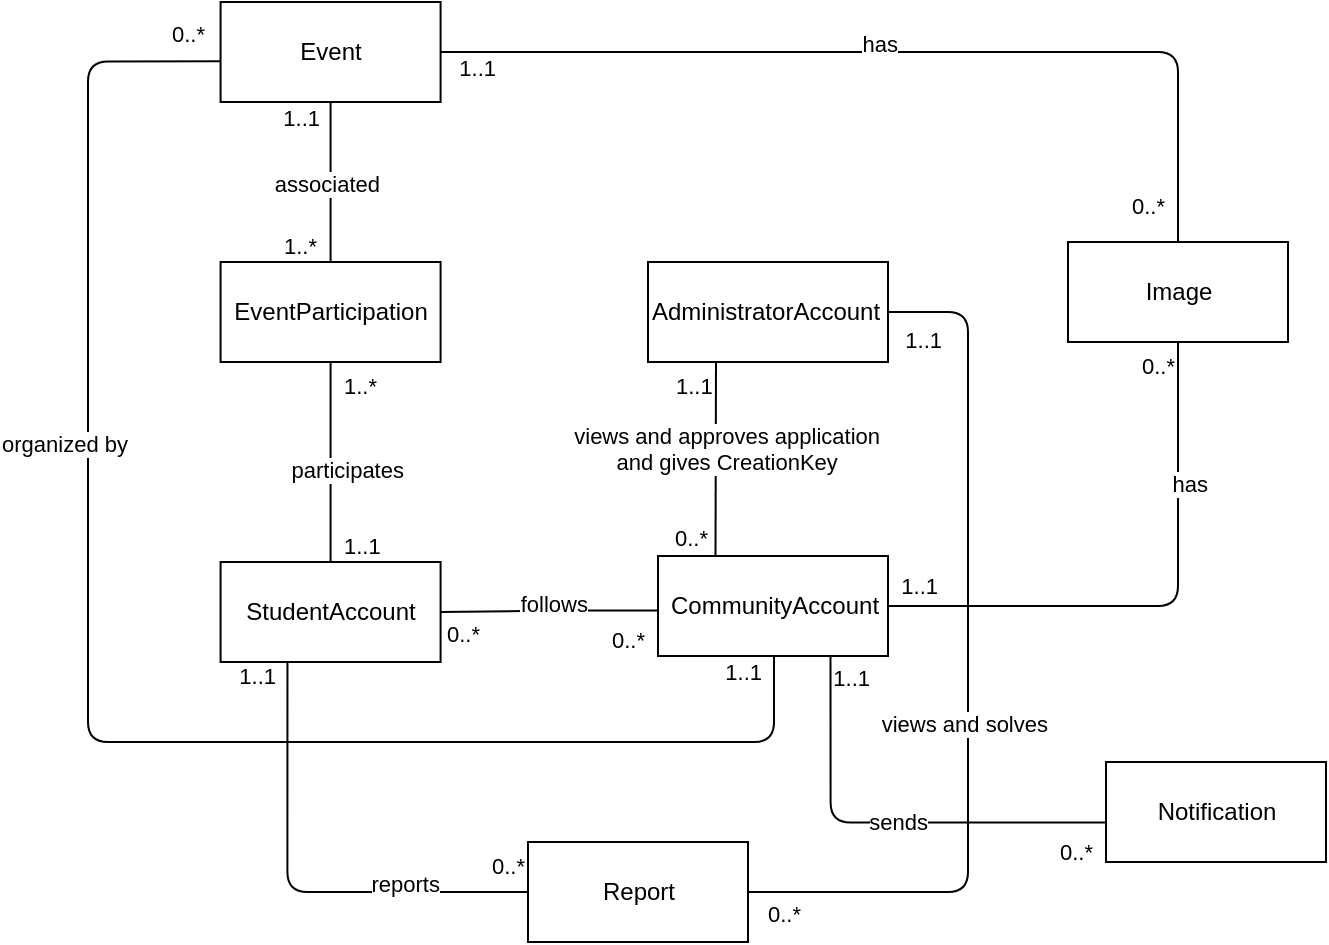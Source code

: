 <mxfile version="13.5.1" type="device"><diagram id="C5RBs43oDa-KdzZeNtuy" name="Page-1"><mxGraphModel dx="1533" dy="1572" grid="1" gridSize="10" guides="1" tooltips="1" connect="1" arrows="1" fold="1" page="1" pageScale="1" pageWidth="827" pageHeight="1169" math="0" shadow="0"><root><mxCell id="WIyWlLk6GJQsqaUBKTNV-0"/><mxCell id="WIyWlLk6GJQsqaUBKTNV-1" parent="WIyWlLk6GJQsqaUBKTNV-0"/><mxCell id="Ba5FxdLqkeqpwZ7B7Oad-30" value="" style="endArrow=none;html=1;edgeStyle=orthogonalEdgeStyle;exitX=0.5;exitY=0;exitDx=0;exitDy=0;entryX=0.5;entryY=1;entryDx=0;entryDy=0;" parent="WIyWlLk6GJQsqaUBKTNV-1" source="KTJkWDY3lUcfOhD249yg-1" target="KTJkWDY3lUcfOhD249yg-0" edge="1"><mxGeometry relative="1" as="geometry"><mxPoint x="-28.71" y="20" as="sourcePoint"/><mxPoint x="-28.71" y="-48" as="targetPoint"/></mxGeometry></mxCell><mxCell id="Ba5FxdLqkeqpwZ7B7Oad-31" value="1..*" style="edgeLabel;resizable=0;html=1;align=left;verticalAlign=bottom;" parent="Ba5FxdLqkeqpwZ7B7Oad-30" connectable="0" vertex="1"><mxGeometry x="-1" relative="1" as="geometry"><mxPoint x="-25" as="offset"/></mxGeometry></mxCell><mxCell id="Ba5FxdLqkeqpwZ7B7Oad-32" value="1..1" style="edgeLabel;resizable=0;html=1;align=right;verticalAlign=bottom;" parent="Ba5FxdLqkeqpwZ7B7Oad-30" connectable="0" vertex="1"><mxGeometry x="1" relative="1" as="geometry"><mxPoint x="-5" y="16" as="offset"/></mxGeometry></mxCell><mxCell id="Ba5FxdLqkeqpwZ7B7Oad-33" value="associated" style="edgeLabel;resizable=0;html=1;align=right;verticalAlign=bottom;" parent="WIyWlLk6GJQsqaUBKTNV-1" connectable="0" vertex="1"><mxGeometry x="-3.71" y="-0.003" as="geometry"/></mxCell><mxCell id="Ba5FxdLqkeqpwZ7B7Oad-38" value="" style="endArrow=none;html=1;edgeStyle=orthogonalEdgeStyle;exitX=0.004;exitY=0.546;exitDx=0;exitDy=0;entryX=1;entryY=0.5;entryDx=0;entryDy=0;exitPerimeter=0;" parent="WIyWlLk6GJQsqaUBKTNV-1" source="KTJkWDY3lUcfOhD249yg-8" target="KTJkWDY3lUcfOhD249yg-2" edge="1"><mxGeometry relative="1" as="geometry"><mxPoint x="431.9" y="666.588" as="sourcePoint"/><mxPoint x="70" y="230" as="targetPoint"/><Array as="points"><mxPoint x="86" y="204"/></Array></mxGeometry></mxCell><mxCell id="Ba5FxdLqkeqpwZ7B7Oad-39" value="0..*" style="edgeLabel;resizable=0;html=1;align=left;verticalAlign=bottom;" parent="Ba5FxdLqkeqpwZ7B7Oad-38" connectable="0" vertex="1"><mxGeometry x="-1" relative="1" as="geometry"><mxPoint x="-25" y="23.41" as="offset"/></mxGeometry></mxCell><mxCell id="Ba5FxdLqkeqpwZ7B7Oad-40" value="0..*" style="edgeLabel;resizable=0;html=1;align=right;verticalAlign=bottom;" parent="Ba5FxdLqkeqpwZ7B7Oad-38" connectable="0" vertex="1"><mxGeometry x="1" relative="1" as="geometry"><mxPoint x="20.21" y="20" as="offset"/></mxGeometry></mxCell><mxCell id="Ba5FxdLqkeqpwZ7B7Oad-41" value="follows" style="edgeLabel;resizable=0;html=1;align=right;verticalAlign=bottom;" parent="WIyWlLk6GJQsqaUBKTNV-1" connectable="0" vertex="1"><mxGeometry x="100" y="209.997" as="geometry"/></mxCell><mxCell id="Ba5FxdLqkeqpwZ7B7Oad-44" value="" style="endArrow=none;html=1;edgeStyle=orthogonalEdgeStyle;entryX=1;entryY=0.5;entryDx=0;entryDy=0;exitX=1;exitY=0.5;exitDx=0;exitDy=0;" parent="WIyWlLk6GJQsqaUBKTNV-1" source="KTJkWDY3lUcfOhD249yg-11" target="KTJkWDY3lUcfOhD249yg-9" edge="1"><mxGeometry relative="1" as="geometry"><mxPoint x="930" y="-80" as="sourcePoint"/><mxPoint x="737" y="365" as="targetPoint"/><Array as="points"><mxPoint x="290" y="345"/><mxPoint x="290" y="55"/></Array></mxGeometry></mxCell><mxCell id="Ba5FxdLqkeqpwZ7B7Oad-45" value="0..*" style="edgeLabel;resizable=0;html=1;align=left;verticalAlign=bottom;" parent="Ba5FxdLqkeqpwZ7B7Oad-44" connectable="0" vertex="1"><mxGeometry x="-1" relative="1" as="geometry"><mxPoint x="8" y="19" as="offset"/></mxGeometry></mxCell><mxCell id="Ba5FxdLqkeqpwZ7B7Oad-46" value="1..1" style="edgeLabel;resizable=0;html=1;align=right;verticalAlign=bottom;" parent="Ba5FxdLqkeqpwZ7B7Oad-44" connectable="0" vertex="1"><mxGeometry x="1" relative="1" as="geometry"><mxPoint x="27.7" y="22.67" as="offset"/></mxGeometry></mxCell><mxCell id="Ba5FxdLqkeqpwZ7B7Oad-47" value="views and solves" style="edgeLabel;resizable=0;html=1;align=right;verticalAlign=bottom;" parent="WIyWlLk6GJQsqaUBKTNV-1" connectable="0" vertex="1"><mxGeometry x="330" y="269.997" as="geometry"/></mxCell><mxCell id="Ba5FxdLqkeqpwZ7B7Oad-48" value="" style="endArrow=none;html=1;edgeStyle=orthogonalEdgeStyle;entryX=0.304;entryY=0.995;entryDx=0;entryDy=0;entryPerimeter=0;exitX=0;exitY=0.5;exitDx=0;exitDy=0;" parent="WIyWlLk6GJQsqaUBKTNV-1" source="KTJkWDY3lUcfOhD249yg-11" target="KTJkWDY3lUcfOhD249yg-2" edge="1"><mxGeometry relative="1" as="geometry"><mxPoint x="120" y="345" as="sourcePoint"/><mxPoint x="72.588" y="562.458" as="targetPoint"/><Array as="points"><mxPoint x="-50" y="345"/></Array></mxGeometry></mxCell><mxCell id="Ba5FxdLqkeqpwZ7B7Oad-49" value="0..*" style="edgeLabel;resizable=0;html=1;align=left;verticalAlign=bottom;" parent="Ba5FxdLqkeqpwZ7B7Oad-48" connectable="0" vertex="1"><mxGeometry x="-1" relative="1" as="geometry"><mxPoint x="-20" y="-5" as="offset"/></mxGeometry></mxCell><mxCell id="Ba5FxdLqkeqpwZ7B7Oad-50" value="1..1" style="edgeLabel;resizable=0;html=1;align=right;verticalAlign=bottom;" parent="Ba5FxdLqkeqpwZ7B7Oad-48" connectable="0" vertex="1"><mxGeometry x="1" relative="1" as="geometry"><mxPoint x="-5" y="16" as="offset"/></mxGeometry></mxCell><mxCell id="Ba5FxdLqkeqpwZ7B7Oad-51" value="reports" style="edgeLabel;resizable=0;html=1;align=right;verticalAlign=bottom;" parent="WIyWlLk6GJQsqaUBKTNV-1" connectable="0" vertex="1"><mxGeometry x="26.29" y="349.997" as="geometry"/></mxCell><mxCell id="Ba5FxdLqkeqpwZ7B7Oad-52" value="" style="endArrow=none;html=1;edgeStyle=orthogonalEdgeStyle;exitX=0.011;exitY=0.593;exitDx=0;exitDy=0;entryX=0.5;entryY=1;entryDx=0;entryDy=0;exitPerimeter=0;" parent="WIyWlLk6GJQsqaUBKTNV-1" source="KTJkWDY3lUcfOhD249yg-0" target="KTJkWDY3lUcfOhD249yg-8" edge="1"><mxGeometry relative="1" as="geometry"><mxPoint x="-2.5" y="-225.0" as="sourcePoint"/><mxPoint x="464.1" y="663.962" as="targetPoint"/><Array as="points"><mxPoint x="-150" y="-70"/><mxPoint x="-150" y="270"/><mxPoint x="193" y="270"/><mxPoint x="193" y="227"/></Array></mxGeometry></mxCell><mxCell id="Ba5FxdLqkeqpwZ7B7Oad-53" value="0..*" style="edgeLabel;resizable=0;html=1;align=left;verticalAlign=bottom;" parent="Ba5FxdLqkeqpwZ7B7Oad-52" connectable="0" vertex="1"><mxGeometry x="-1" relative="1" as="geometry"><mxPoint x="-27.5" y="-5" as="offset"/></mxGeometry></mxCell><mxCell id="Ba5FxdLqkeqpwZ7B7Oad-54" value="1..1" style="edgeLabel;resizable=0;html=1;align=right;verticalAlign=bottom;" parent="Ba5FxdLqkeqpwZ7B7Oad-52" connectable="0" vertex="1"><mxGeometry x="1" relative="1" as="geometry"><mxPoint x="-5" y="16" as="offset"/></mxGeometry></mxCell><mxCell id="Ba5FxdLqkeqpwZ7B7Oad-55" value="organized by" style="edgeLabel;resizable=0;html=1;align=right;verticalAlign=bottom;" parent="WIyWlLk6GJQsqaUBKTNV-1" connectable="0" vertex="1"><mxGeometry x="-130" y="129.997" as="geometry"/></mxCell><mxCell id="Ba5FxdLqkeqpwZ7B7Oad-56" value="" style="endArrow=none;html=1;edgeStyle=orthogonalEdgeStyle;entryX=1;entryY=0.5;entryDx=0;entryDy=0;exitX=0.5;exitY=0;exitDx=0;exitDy=0;" parent="WIyWlLk6GJQsqaUBKTNV-1" source="KTJkWDY3lUcfOhD249yg-10" target="KTJkWDY3lUcfOhD249yg-0" edge="1"><mxGeometry relative="1" as="geometry"><mxPoint x="530" y="90" as="sourcePoint"/><mxPoint x="192.5" y="-147.0" as="targetPoint"/><Array as="points"><mxPoint x="395" y="-75"/></Array></mxGeometry></mxCell><mxCell id="Ba5FxdLqkeqpwZ7B7Oad-57" value="0..*" style="edgeLabel;resizable=0;html=1;align=left;verticalAlign=bottom;" parent="Ba5FxdLqkeqpwZ7B7Oad-56" connectable="0" vertex="1"><mxGeometry x="-1" relative="1" as="geometry"><mxPoint x="-25" y="-10" as="offset"/></mxGeometry></mxCell><mxCell id="Ba5FxdLqkeqpwZ7B7Oad-58" value="1..1" style="edgeLabel;resizable=0;html=1;align=right;verticalAlign=bottom;" parent="Ba5FxdLqkeqpwZ7B7Oad-56" connectable="0" vertex="1"><mxGeometry x="1" relative="1" as="geometry"><mxPoint x="28" y="16" as="offset"/></mxGeometry></mxCell><mxCell id="Ba5FxdLqkeqpwZ7B7Oad-59" value="has" style="edgeLabel;resizable=0;html=1;align=right;verticalAlign=bottom;" parent="WIyWlLk6GJQsqaUBKTNV-1" connectable="0" vertex="1"><mxGeometry x="255" y="-70.003" as="geometry"/></mxCell><mxCell id="Ba5FxdLqkeqpwZ7B7Oad-60" value="" style="endArrow=none;html=1;edgeStyle=orthogonalEdgeStyle;entryX=1;entryY=0.5;entryDx=0;entryDy=0;exitX=0.5;exitY=1;exitDx=0;exitDy=0;" parent="WIyWlLk6GJQsqaUBKTNV-1" source="KTJkWDY3lUcfOhD249yg-10" target="KTJkWDY3lUcfOhD249yg-8" edge="1"><mxGeometry relative="1" as="geometry"><mxPoint x="320" y="30" as="sourcePoint"/><mxPoint x="502.05" y="665.86" as="targetPoint"/><Array as="points"><mxPoint x="395" y="202"/></Array></mxGeometry></mxCell><mxCell id="Ba5FxdLqkeqpwZ7B7Oad-61" value="0..*" style="edgeLabel;resizable=0;html=1;align=left;verticalAlign=bottom;" parent="Ba5FxdLqkeqpwZ7B7Oad-60" connectable="0" vertex="1"><mxGeometry x="-1" relative="1" as="geometry"><mxPoint x="-20" y="20.0" as="offset"/></mxGeometry></mxCell><mxCell id="Ba5FxdLqkeqpwZ7B7Oad-62" value="1..1" style="edgeLabel;resizable=0;html=1;align=right;verticalAlign=bottom;" parent="Ba5FxdLqkeqpwZ7B7Oad-60" connectable="0" vertex="1"><mxGeometry x="1" relative="1" as="geometry"><mxPoint x="25.26" y="-2" as="offset"/></mxGeometry></mxCell><mxCell id="Ba5FxdLqkeqpwZ7B7Oad-63" value="has" style="edgeLabel;resizable=0;html=1;align=right;verticalAlign=bottom;" parent="WIyWlLk6GJQsqaUBKTNV-1" connectable="0" vertex="1"><mxGeometry x="410" y="149.997" as="geometry"/></mxCell><mxCell id="Ba5FxdLqkeqpwZ7B7Oad-64" value="" style="endArrow=none;html=1;edgeStyle=orthogonalEdgeStyle;entryX=0.25;entryY=0;entryDx=0;entryDy=0;" parent="WIyWlLk6GJQsqaUBKTNV-1" target="KTJkWDY3lUcfOhD249yg-8" edge="1"><mxGeometry relative="1" as="geometry"><mxPoint x="164" y="80" as="sourcePoint"/><mxPoint x="173" y="160" as="targetPoint"/><Array as="points"><mxPoint x="164" y="80"/></Array></mxGeometry></mxCell><mxCell id="Ba5FxdLqkeqpwZ7B7Oad-65" value="1..1" style="edgeLabel;resizable=0;html=1;align=left;verticalAlign=bottom;" parent="Ba5FxdLqkeqpwZ7B7Oad-64" connectable="0" vertex="1"><mxGeometry x="-1" relative="1" as="geometry"><mxPoint x="-22.2" y="20" as="offset"/></mxGeometry></mxCell><mxCell id="Ba5FxdLqkeqpwZ7B7Oad-66" value="0..*" style="edgeLabel;resizable=0;html=1;align=right;verticalAlign=bottom;" parent="Ba5FxdLqkeqpwZ7B7Oad-64" connectable="0" vertex="1"><mxGeometry x="1" relative="1" as="geometry"><mxPoint x="-3.0" y="-0.15" as="offset"/></mxGeometry></mxCell><mxCell id="Ba5FxdLqkeqpwZ7B7Oad-67" value="views and approves application&lt;br&gt;&lt;div style=&quot;text-align: center&quot;&gt;and gives CreationKey&lt;/div&gt;" style="edgeLabel;resizable=0;html=1;align=right;verticalAlign=bottom;" parent="WIyWlLk6GJQsqaUBKTNV-1" connectable="0" vertex="1"><mxGeometry x="460" y="129.997" as="geometry"><mxPoint x="-214" y="9" as="offset"/></mxGeometry></mxCell><mxCell id="KTJkWDY3lUcfOhD249yg-0" value="Event" style="html=1;" parent="WIyWlLk6GJQsqaUBKTNV-1" vertex="1"><mxGeometry x="-83.71" y="-100" width="110" height="50" as="geometry"/></mxCell><mxCell id="KTJkWDY3lUcfOhD249yg-1" value="EventParticipation" style="html=1;" parent="WIyWlLk6GJQsqaUBKTNV-1" vertex="1"><mxGeometry x="-83.71" y="30" width="110" height="50" as="geometry"/></mxCell><mxCell id="KTJkWDY3lUcfOhD249yg-2" value="StudentAccount" style="html=1;" parent="WIyWlLk6GJQsqaUBKTNV-1" vertex="1"><mxGeometry x="-83.71" y="180" width="110" height="50" as="geometry"/></mxCell><mxCell id="KTJkWDY3lUcfOhD249yg-4" value="" style="endArrow=none;html=1;edgeStyle=orthogonalEdgeStyle;exitX=0.5;exitY=0;exitDx=0;exitDy=0;entryX=0.5;entryY=1;entryDx=0;entryDy=0;" parent="WIyWlLk6GJQsqaUBKTNV-1" source="KTJkWDY3lUcfOhD249yg-2" target="KTJkWDY3lUcfOhD249yg-1" edge="1"><mxGeometry relative="1" as="geometry"><mxPoint x="-73.71" y="200" as="sourcePoint"/><mxPoint x="86.29" y="200" as="targetPoint"/></mxGeometry></mxCell><mxCell id="KTJkWDY3lUcfOhD249yg-5" value="1..1" style="edgeLabel;resizable=0;html=1;align=left;verticalAlign=bottom;" parent="KTJkWDY3lUcfOhD249yg-4" connectable="0" vertex="1"><mxGeometry x="-1" relative="1" as="geometry"><mxPoint x="5" as="offset"/></mxGeometry></mxCell><mxCell id="KTJkWDY3lUcfOhD249yg-6" value="1..*" style="edgeLabel;resizable=0;html=1;align=left;verticalAlign=bottom;" parent="KTJkWDY3lUcfOhD249yg-4" connectable="0" vertex="1"><mxGeometry x="1" relative="1" as="geometry"><mxPoint x="5" y="20" as="offset"/></mxGeometry></mxCell><mxCell id="KTJkWDY3lUcfOhD249yg-7" value="participates" style="edgeLabel;resizable=0;html=1;align=right;verticalAlign=bottom;" parent="WIyWlLk6GJQsqaUBKTNV-1" connectable="0" vertex="1"><mxGeometry x="-3.71" y="130.0" as="geometry"><mxPoint x="12" y="12" as="offset"/></mxGeometry></mxCell><mxCell id="KTJkWDY3lUcfOhD249yg-8" value="CommunityAccount" style="html=1;align=center;" parent="WIyWlLk6GJQsqaUBKTNV-1" vertex="1"><mxGeometry x="135" y="177" width="115" height="50" as="geometry"/></mxCell><mxCell id="KTJkWDY3lUcfOhD249yg-9" value="AdministratorAccount" style="html=1;align=left;" parent="WIyWlLk6GJQsqaUBKTNV-1" vertex="1"><mxGeometry x="130" y="30" width="120" height="50" as="geometry"/></mxCell><mxCell id="KTJkWDY3lUcfOhD249yg-10" value="Image" style="html=1;align=center;" parent="WIyWlLk6GJQsqaUBKTNV-1" vertex="1"><mxGeometry x="340" y="20" width="110" height="50" as="geometry"/></mxCell><mxCell id="KTJkWDY3lUcfOhD249yg-11" value="Report" style="html=1;align=center;" parent="WIyWlLk6GJQsqaUBKTNV-1" vertex="1"><mxGeometry x="70" y="320" width="110" height="50" as="geometry"/></mxCell><mxCell id="v9riyFdVrENEPpCT8hbw-0" value="Notification" style="html=1;" vertex="1" parent="WIyWlLk6GJQsqaUBKTNV-1"><mxGeometry x="359" y="280" width="110" height="50" as="geometry"/></mxCell><mxCell id="v9riyFdVrENEPpCT8hbw-1" value="" style="endArrow=none;html=1;edgeStyle=orthogonalEdgeStyle;exitX=0.003;exitY=0.606;exitDx=0;exitDy=0;entryX=0.75;entryY=1;entryDx=0;entryDy=0;exitPerimeter=0;" edge="1" parent="WIyWlLk6GJQsqaUBKTNV-1" source="v9riyFdVrENEPpCT8hbw-0" target="KTJkWDY3lUcfOhD249yg-8"><mxGeometry relative="1" as="geometry"><mxPoint x="340" y="300.0" as="sourcePoint"/><mxPoint x="230.83" y="300.7" as="targetPoint"/><Array as="points"><mxPoint x="221" y="310"/></Array></mxGeometry></mxCell><mxCell id="v9riyFdVrENEPpCT8hbw-2" value="0..*" style="edgeLabel;resizable=0;html=1;align=left;verticalAlign=bottom;" connectable="0" vertex="1" parent="v9riyFdVrENEPpCT8hbw-1"><mxGeometry x="-1" relative="1" as="geometry"><mxPoint x="-25" y="23.41" as="offset"/></mxGeometry></mxCell><mxCell id="v9riyFdVrENEPpCT8hbw-3" value="1..1" style="edgeLabel;resizable=0;html=1;align=right;verticalAlign=bottom;" connectable="0" vertex="1" parent="v9riyFdVrENEPpCT8hbw-1"><mxGeometry x="1" relative="1" as="geometry"><mxPoint x="20.21" y="20" as="offset"/></mxGeometry></mxCell><mxCell id="v9riyFdVrENEPpCT8hbw-4" value="sends" style="edgeLabel;resizable=0;html=1;align=right;verticalAlign=middle;" connectable="0" vertex="1" parent="WIyWlLk6GJQsqaUBKTNV-1"><mxGeometry x="270" y="309.997" as="geometry"/></mxCell></root></mxGraphModel></diagram></mxfile>